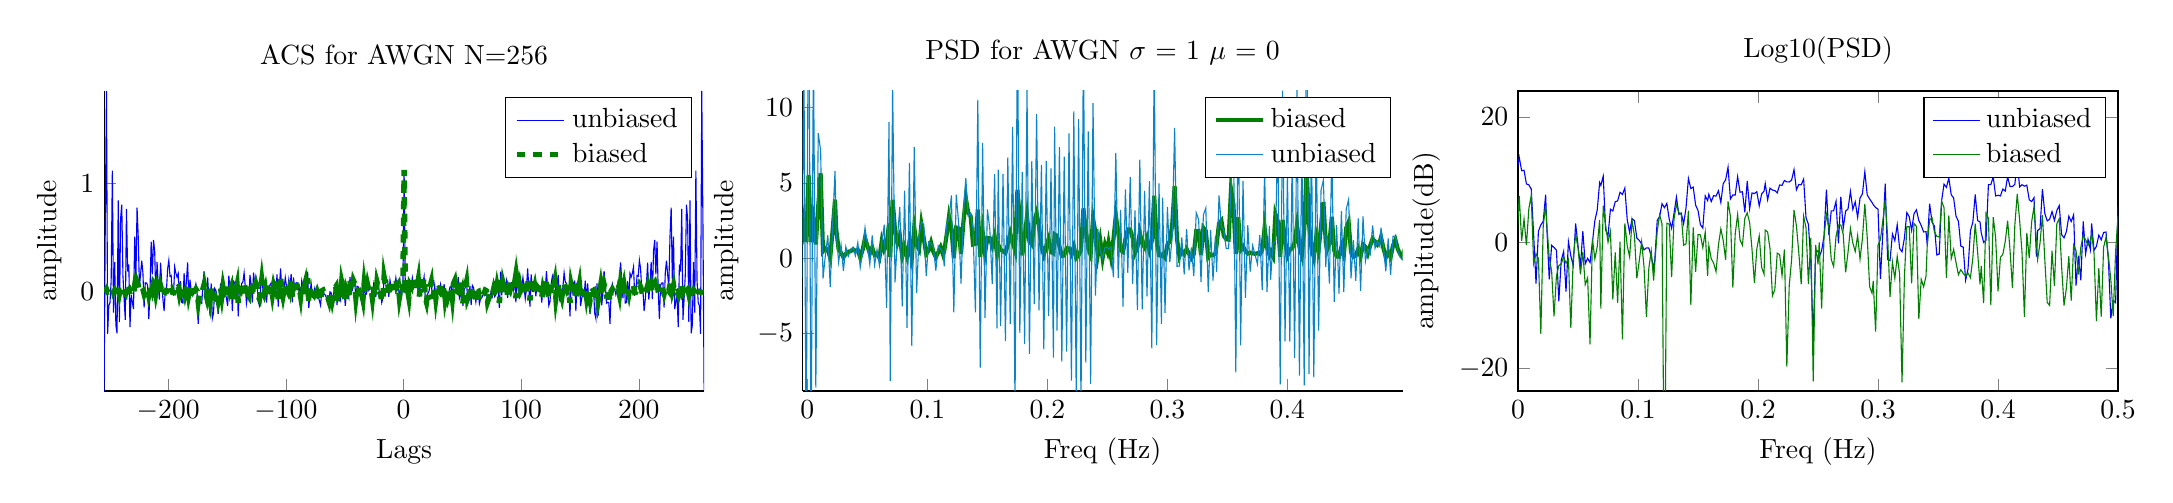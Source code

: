 % This file was created by matlab2tikz v0.4.7 running on MATLAB 8.1.
% Copyright (c) 2008--2014, Nico Schlömer <nico.schloemer@gmail.com>
% All rights reserved.
% Minimal pgfplots version: 1.3
% 
% The latest updates can be retrieved from
%   http://www.mathworks.com/matlabcentral/fileexchange/22022-matlab2tikz
% where you can also make suggestions and rate matlab2tikz.
% 
%
% defining custom colors
\definecolor{mycolor1}{rgb}{0.043,0.518,0.78}%
%
\begin{tikzpicture}

\begin{axis}[%
width=3in,
height=1.5in,
scale only axis,
xmin=-0.004,
xmax=0.496,
xlabel={Freq (Hz)},
ymin=-8.813,
ymax=11.104,
ylabel={amplitude},
name=plot2,
title={PSD for AWGN $\sigma$ = 1 $\mu$ = 0},
axis x line*=bottom,
axis y line*=left,
legend style={draw=black,fill=white,legend cell align=left}
]
\addplot [color=black!50!green,solid,line width=1.5pt]
  table[row sep=crcr]{-0.498	2.665\\
-0.496	0.73\\
-0.494	0.068\\
-0.492	0.259\\
-0.49	0.602\\
-0.488	1.217\\
-0.486	0.849\\
-0.484	0.066\\
-0.482	0.391\\
-0.48	0.057\\
-0.478	0.681\\
-0.477	1.396\\
-0.475	1.1\\
-0.473	0.902\\
-0.471	1.113\\
-0.469	1.296\\
-0.467	0.845\\
-0.465	0.31\\
-0.463	0.749\\
-0.461	0.92\\
-0.459	0.119\\
-0.457	0.608\\
-0.455	0.192\\
-0.453	0.1\\
-0.451	0.414\\
-0.449	2.4\\
-0.447	2.002\\
-0.445	0.206\\
-0.443	0.748\\
-0.441	0.1\\
-0.439	0.112\\
-0.437	0.53\\
-0.435	2.748\\
-0.433	0.989\\
-0.432	0.541\\
-0.43	1.015\\
-0.428	3.728\\
-0.426	2.136\\
-0.424	0.569\\
-0.422	1.424\\
-0.42	0.066\\
-0.418	0.695\\
-0.416	2.279\\
-0.414	5.94\\
-0.412	1.89\\
-0.41	0.19\\
-0.408	0.762\\
-0.406	2.226\\
-0.404	1.039\\
-0.402	0.651\\
-0.4	0.582\\
-0.398	0.169\\
-0.396	1.203\\
-0.394	2.542\\
-0.392	0.101\\
-0.39	2.445\\
-0.388	2.934\\
-0.386	0.11\\
-0.385	0.422\\
-0.383	0.218\\
-0.381	0.704\\
-0.379	2.006\\
-0.377	0.57\\
-0.375	0.276\\
-0.373	0.328\\
-0.371	0.293\\
-0.369	0.324\\
-0.367	0.371\\
-0.365	0.309\\
-0.363	0.481\\
-0.361	0.781\\
-0.359	0.556\\
-0.357	2.725\\
-0.355	0.275\\
-0.353	3.588\\
-0.351	4.579\\
-0.349	1.232\\
-0.347	1.26\\
-0.345	1.477\\
-0.343	2.495\\
-0.341	2.307\\
-0.34	0.891\\
-0.338	0.294\\
-0.336	0.199\\
-0.334	0.261\\
-0.332	0.061\\
-0.33	1.81\\
-0.328	2.019\\
-0.326	0.224\\
-0.324	1.792\\
-0.322	1.808\\
-0.32	0.288\\
-0.318	0.006\\
-0.316	0.315\\
-0.314	0.605\\
-0.312	0.27\\
-0.31	0.493\\
-0.308	0.136\\
-0.306	1.257\\
-0.304	4.794\\
-0.302	2.222\\
-0.3	1.116\\
-0.298	0.91\\
-0.296	0.038\\
-0.295	0.245\\
-0.293	0.157\\
-0.291	0.2\\
-0.289	1.214\\
-0.287	4.14\\
-0.285	1.159\\
-0.283	0.547\\
-0.281	1.303\\
-0.279	0.723\\
-0.277	0.988\\
-0.275	1.681\\
-0.273	0.706\\
-0.271	0.336\\
-0.269	1.351\\
-0.267	1.909\\
-0.265	1.911\\
-0.263	1.264\\
-0.261	0.417\\
-0.259	0.546\\
-0.257	1.718\\
-0.255	2.824\\
-0.253	1.233\\
-0.251	0.089\\
-0.25	1.01\\
-0.248	0.451\\
-0.246	0.918\\
-0.244	0.006\\
-0.242	1.185\\
-0.24	0.219\\
-0.238	1.722\\
-0.236	2.632\\
-0.234	0.218\\
-0.232	0.684\\
-0.23	1.843\\
-0.228	3.305\\
-0.226	0.542\\
-0.224	0.206\\
-0.222	0.011\\
-0.22	0.779\\
-0.218	0.3\\
-0.216	0.647\\
-0.214	0.68\\
-0.212	0.179\\
-0.21	0.142\\
-0.208	0.795\\
-0.206	1.479\\
-0.205	1.585\\
-0.203	0.317\\
-0.201	0.405\\
-0.199	1.28\\
-0.197	0.796\\
-0.195	0.228\\
-0.193	0.778\\
-0.191	2.105\\
-0.189	2.992\\
-0.187	2.435\\
-0.185	0.908\\
-0.183	1.105\\
-0.181	2.795\\
-0.179	1.384\\
-0.177	0.193\\
-0.175	2.606\\
-0.173	4.537\\
-0.171	0.534\\
-0.169	1.08\\
-0.167	1.653\\
-0.165	0.914\\
-0.163	0.345\\
-0.161	0.473\\
-0.159	0.554\\
-0.158	0.896\\
-0.156	0.295\\
-0.154	1.469\\
-0.152	0.833\\
-0.15	1.329\\
-0.148	1.348\\
-0.146	0.344\\
-0.144	1.749\\
-0.142	0.102\\
-0.14	3.233\\
-0.138	0.959\\
-0.136	0.91\\
-0.134	2.8\\
-0.132	3.027\\
-0.13	3.991\\
-0.128	2.407\\
-0.126	0.282\\
-0.124	1.975\\
-0.122	2.037\\
-0.12	4.497e-05\\
-0.118	1.981\\
-0.116	2.771\\
-0.114	1.527\\
-0.113	0.477\\
-0.111	0.249\\
-0.109	0.738\\
-0.107	0.391\\
-0.105	0.066\\
-0.103	0.409\\
-0.101	1.036\\
-0.099	0.509\\
-0.097	0.27\\
-0.095	1.298\\
-0.093	2.253\\
-0.091	0.588\\
-0.089	0.894\\
-0.087	2.031\\
-0.085	0.029\\
-0.083	1.039\\
-0.081	0.111\\
-0.079	0.698\\
-0.077	0.124\\
-0.075	1.515\\
-0.073	1.02\\
-0.071	1.868\\
-0.069	3.883\\
-0.068	0.089\\
-0.066	2.31\\
-0.064	0.863\\
-0.062	0.552\\
-0.06	1.153\\
-0.058	0.024\\
-0.056	0.275\\
-0.054	0.214\\
-0.052	0.714\\
-0.05	0.313\\
-0.048	0.821\\
-0.046	1.349\\
-0.044	0.557\\
-0.042	0.044\\
-0.04	0.552\\
-0.038	0.47\\
-0.036	0.594\\
-0.034	0.463\\
-0.032	0.43\\
-0.03	0.294\\
-0.028	0.067\\
-0.026	0.353\\
-0.024	0.58\\
-0.023	1.917\\
-0.021	3.889\\
-0.019	1.853\\
-0.017	0.035\\
-0.015	0.558\\
-0.013	0.669\\
-0.011	0.466\\
-0.009	5.647\\
-0.007	3.456\\
-0.005	0.911\\
-0.003	2.373\\
-0.001	1.068\\
0.001	5.531\\
0.003	1.068\\
0.005	2.373\\
0.007	0.911\\
0.009	3.456\\
0.011	5.647\\
0.013	0.466\\
0.015	0.669\\
0.017	0.558\\
0.019	0.035\\
0.021	1.853\\
0.023	3.889\\
0.024	1.917\\
0.026	0.58\\
0.028	0.353\\
0.03	0.067\\
0.032	0.294\\
0.034	0.43\\
0.036	0.463\\
0.038	0.594\\
0.04	0.47\\
0.042	0.552\\
0.044	0.044\\
0.046	0.557\\
0.048	1.349\\
0.05	0.821\\
0.052	0.313\\
0.054	0.714\\
0.056	0.214\\
0.058	0.275\\
0.06	0.024\\
0.062	1.153\\
0.064	0.552\\
0.066	0.863\\
0.068	2.31\\
0.069	0.089\\
0.071	3.883\\
0.073	1.868\\
0.075	1.02\\
0.077	1.515\\
0.079	0.124\\
0.081	0.698\\
0.083	0.111\\
0.085	1.039\\
0.087	0.029\\
0.089	2.031\\
0.091	0.894\\
0.093	0.588\\
0.095	2.253\\
0.097	1.298\\
0.099	0.27\\
0.101	0.509\\
0.103	1.036\\
0.105	0.409\\
0.107	0.066\\
0.109	0.391\\
0.111	0.738\\
0.113	0.249\\
0.114	0.477\\
0.116	1.527\\
0.118	2.771\\
0.12	1.981\\
0.122	4.497e-05\\
0.124	2.037\\
0.126	1.975\\
0.128	0.282\\
0.13	2.407\\
0.132	3.991\\
0.134	3.027\\
0.136	2.8\\
0.138	0.91\\
0.14	0.959\\
0.142	3.233\\
0.144	0.102\\
0.146	1.749\\
0.148	0.344\\
0.15	1.348\\
0.152	1.329\\
0.154	0.833\\
0.156	1.469\\
0.158	0.295\\
0.159	0.896\\
0.161	0.554\\
0.163	0.473\\
0.165	0.345\\
0.167	0.914\\
0.169	1.653\\
0.171	1.08\\
0.173	0.534\\
0.175	4.537\\
0.177	2.606\\
0.179	0.193\\
0.181	1.384\\
0.183	2.795\\
0.185	1.105\\
0.187	0.908\\
0.189	2.435\\
0.191	2.992\\
0.193	2.105\\
0.195	0.778\\
0.197	0.228\\
0.199	0.796\\
0.201	1.28\\
0.203	0.405\\
0.205	0.317\\
0.206	1.585\\
0.208	1.479\\
0.21	0.795\\
0.212	0.142\\
0.214	0.179\\
0.216	0.68\\
0.218	0.647\\
0.22	0.3\\
0.222	0.779\\
0.224	0.011\\
0.226	0.206\\
0.228	0.542\\
0.23	3.305\\
0.232	1.843\\
0.234	0.684\\
0.236	0.218\\
0.238	2.632\\
0.24	1.722\\
0.242	0.219\\
0.244	1.185\\
0.246	0.006\\
0.248	0.918\\
0.25	0.451\\
0.251	1.01\\
0.253	0.089\\
0.255	1.233\\
0.257	2.824\\
0.259	1.718\\
0.261	0.546\\
0.263	0.417\\
0.265	1.264\\
0.267	1.911\\
0.269	1.909\\
0.271	1.351\\
0.273	0.336\\
0.275	0.706\\
0.277	1.681\\
0.279	0.988\\
0.281	0.723\\
0.283	1.303\\
0.285	0.547\\
0.287	1.159\\
0.289	4.14\\
0.291	1.214\\
0.293	0.2\\
0.295	0.157\\
0.296	0.245\\
0.298	0.038\\
0.3	0.91\\
0.302	1.116\\
0.304	2.222\\
0.306	4.794\\
0.308	1.257\\
0.31	0.136\\
0.312	0.493\\
0.314	0.27\\
0.316	0.605\\
0.318	0.315\\
0.32	0.006\\
0.322	0.288\\
0.324	1.808\\
0.326	1.792\\
0.328	0.224\\
0.33	2.019\\
0.332	1.81\\
0.334	0.061\\
0.336	0.261\\
0.338	0.199\\
0.34	0.294\\
0.341	0.891\\
0.343	2.307\\
0.345	2.495\\
0.347	1.477\\
0.349	1.26\\
0.351	1.232\\
0.353	4.579\\
0.355	3.588\\
0.357	0.275\\
0.359	2.725\\
0.361	0.556\\
0.363	0.781\\
0.365	0.481\\
0.367	0.309\\
0.369	0.371\\
0.371	0.324\\
0.373	0.293\\
0.375	0.328\\
0.377	0.276\\
0.379	0.57\\
0.381	2.006\\
0.383	0.704\\
0.385	0.218\\
0.386	0.422\\
0.388	0.11\\
0.39	2.934\\
0.392	2.445\\
0.394	0.101\\
0.396	2.542\\
0.398	1.203\\
0.4	0.169\\
0.402	0.582\\
0.404	0.651\\
0.406	1.039\\
0.408	2.226\\
0.41	0.762\\
0.412	0.19\\
0.414	1.89\\
0.416	5.94\\
0.418	2.279\\
0.42	0.695\\
0.422	0.066\\
0.424	1.424\\
0.426	0.569\\
0.428	2.136\\
0.43	3.728\\
0.432	1.015\\
0.433	0.541\\
0.435	0.989\\
0.437	2.748\\
0.439	0.53\\
0.441	0.112\\
0.443	0.1\\
0.445	0.748\\
0.447	0.206\\
0.449	2.002\\
0.451	2.4\\
0.453	0.414\\
0.455	0.1\\
0.457	0.192\\
0.459	0.608\\
0.461	0.119\\
0.463	0.92\\
0.465	0.749\\
0.467	0.31\\
0.469	0.845\\
0.471	1.296\\
0.473	1.113\\
0.475	0.902\\
0.477	1.1\\
0.478	1.396\\
0.48	0.681\\
0.482	0.057\\
0.484	0.391\\
0.486	0.066\\
0.488	0.849\\
0.49	1.217\\
0.492	0.602\\
0.494	0.259\\
0.496	0.068\\
0.498	0.73\\
0.5	2.665\\
};
\addlegendentry{biased};

\addplot [color=mycolor1,solid]
  table[row sep=crcr]{-0.498	3.767\\
-0.496	-0.111\\
-0.494	-0.121\\
-0.492	0.062\\
-0.49	0.515\\
-0.488	1.476\\
-0.486	1.453\\
-0.484	-1.108\\
-0.482	1.316\\
-0.48	-0.875\\
-0.478	0.754\\
-0.477	2.032\\
-0.475	0.769\\
-0.473	1.135\\
-0.471	0.663\\
-0.469	2.173\\
-0.467	0.252\\
-0.465	0.623\\
-0.463	-0.207\\
-0.461	2.777\\
-0.459	-2.167\\
-0.457	2.636\\
-0.455	-1.504\\
-0.453	1.194\\
-0.451	-1.338\\
-0.449	3.895\\
-0.447	3.25\\
-0.445	-2.258\\
-0.443	3.122\\
-0.441	-2.358\\
-0.439	2.216\\
-0.437	-2.898\\
-0.435	7.126\\
-0.433	-1.692\\
-0.432	1.554\\
-0.43	-0.597\\
-0.428	5.195\\
-0.426	4.501\\
-0.424	-4.81\\
-0.422	8.236\\
-0.42	-7.916\\
-0.418	8.352\\
-0.416	-7.699\\
-0.414	19.247\\
-0.412	-8.447\\
-0.41	7.831\\
-0.408	-7.795\\
-0.406	11.185\\
-0.404	-6.622\\
-0.402	7.125\\
-0.4	-5.531\\
-0.398	5.676\\
-0.396	-5.519\\
-0.394	11.121\\
-0.392	-8.378\\
-0.39	8.349\\
-0.388	1.094\\
-0.386	1.01\\
-0.385	-1.431\\
-0.383	2.135\\
-0.381	-2.248\\
-0.379	5.841\\
-0.377	-2.115\\
-0.375	1.543\\
-0.373	-0.381\\
-0.371	0.253\\
-0.369	0.848\\
-0.367	-0.881\\
-0.365	2.189\\
-0.363	-2.636\\
-0.361	5.131\\
-0.359	-5.792\\
-0.357	10.65\\
-0.355	-7.574\\
-0.353	8.531\\
-0.351	4.659\\
-0.349	0.659\\
-0.347	0.636\\
-0.345	1.838\\
-0.343	2.115\\
-0.341	4.163\\
-0.34	-0.923\\
-0.338	1.495\\
-0.336	-1.48\\
-0.334	1.875\\
-0.332	-2.245\\
-0.33	3.332\\
-0.328	2.886\\
-0.326	-1.565\\
-0.324	2.586\\
-0.322	3.013\\
-0.32	-1.186\\
-0.318	0.714\\
-0.316	-0.808\\
-0.314	1.926\\
-0.312	-1.074\\
-0.31	1.377\\
-0.308	-0.519\\
-0.306	-0.537\\
-0.304	8.648\\
-0.302	1.44\\
-0.3	-0.264\\
-0.298	3.404\\
-0.296	-3.624\\
-0.295	4.023\\
-0.293	-4.365\\
-0.291	4.968\\
-0.289	-5.75\\
-0.287	13.454\\
-0.285	-5.978\\
-0.283	5.123\\
-0.281	-2.527\\
-0.279	4.468\\
-0.277	-3.39\\
-0.275	6.549\\
-0.273	-3.433\\
-0.271	3.179\\
-0.269	-1.698\\
-0.267	5.401\\
-0.265	-0.974\\
-0.263	4.564\\
-0.261	-3.214\\
-0.259	3.202\\
-0.257	-1.323\\
-0.255	6.991\\
-0.253	-1.272\\
-0.251	0.743\\
-0.25	0.597\\
-0.248	0.741\\
-0.246	0.718\\
-0.244	0.03\\
-0.242	0.473\\
-0.24	1.959\\
-0.238	-2.49\\
-0.236	10.287\\
-0.234	-8.335\\
-0.232	8.419\\
-0.23	-6.938\\
-0.228	14.522\\
-0.226	-9.91\\
-0.224	9.241\\
-0.222	-9.267\\
-0.22	9.743\\
-0.218	-8.132\\
-0.216	8.284\\
-0.214	-6.197\\
-0.212	6.736\\
-0.21	-6.865\\
-0.208	7.366\\
-0.206	-4.808\\
-0.205	8.734\\
-0.203	-6.595\\
-0.201	5.961\\
-0.199	-3.841\\
-0.197	6.466\\
-0.195	-6.049\\
-0.193	6.188\\
-0.191	-3.457\\
-0.189	9.589\\
-0.187	-3.045\\
-0.185	6.46\\
-0.183	-6.345\\
-0.181	11.241\\
-0.179	-5.712\\
-0.177	5.734\\
-0.175	-4.956\\
-0.173	15.878\\
-0.171	-9.987\\
-0.169	8.716\\
-0.167	-4.368\\
-0.165	6.696\\
-0.163	-5.498\\
-0.161	5.604\\
-0.159	-4.503\\
-0.158	5.88\\
-0.156	-4.663\\
-0.154	5.575\\
-0.152	-1.707\\
-0.15	1.923\\
-0.148	3.237\\
-0.146	-3.953\\
-0.144	7.657\\
-0.142	-7.265\\
-0.14	10.509\\
-0.138	-3.592\\
-0.136	1.992\\
-0.134	2.964\\
-0.132	2.816\\
-0.13	5.308\\
-0.128	2.935\\
-0.126	-1.691\\
-0.124	2.361\\
-0.122	4.223\\
-0.12	-3.602\\
-0.118	4.17\\
-0.116	2.599\\
-0.114	2.267\\
-0.113	-0.539\\
-0.111	0.387\\
-0.109	0.609\\
-0.107	0.821\\
-0.105	-0.826\\
-0.103	0.767\\
-0.101	0.956\\
-0.099	1.087\\
-0.097	-1.181\\
-0.095	2.241\\
-0.093	2.414\\
-0.091	1.451\\
-0.089	-2.312\\
-0.087	7.389\\
-0.085	-5.841\\
-0.083	6.326\\
-0.081	-4.621\\
-0.079	4.484\\
-0.077	-3.19\\
-0.075	3.407\\
-0.073	1.288\\
-0.071	-1.6\\
-0.069	11.438\\
-0.068	-8.142\\
-0.066	9.036\\
-0.064	-3.293\\
-0.062	2.224\\
-0.06	1.021\\
-0.058	-0.481\\
-0.056	0.563\\
-0.054	-0.458\\
-0.052	1.519\\
-0.05	-0.417\\
-0.048	0.897\\
-0.046	2.017\\
-0.044	0.429\\
-0.042	-0.617\\
-0.04	1.043\\
-0.038	0.166\\
-0.036	0.724\\
-0.034	0.525\\
-0.032	0.117\\
-0.03	0.762\\
-0.028	-0.838\\
-0.026	0.908\\
-0.024	-0.262\\
-0.023	1.731\\
-0.021	5.799\\
-0.019	2.181\\
-0.017	-1.911\\
-0.015	1.52\\
-0.013	0.223\\
-0.011	-1.345\\
-0.009	7.157\\
-0.007	8.305\\
-0.005	-8.594\\
-0.003	14.181\\
-0.001	-13.976\\
0.001	22.814\\
0.003	-13.976\\
0.005	14.181\\
0.007	-8.594\\
0.009	8.305\\
0.011	7.157\\
0.013	-1.345\\
0.015	0.223\\
0.017	1.52\\
0.019	-1.911\\
0.021	2.181\\
0.023	5.799\\
0.024	1.731\\
0.026	-0.262\\
0.028	0.908\\
0.03	-0.838\\
0.032	0.762\\
0.034	0.117\\
0.036	0.525\\
0.038	0.724\\
0.04	0.166\\
0.042	1.043\\
0.044	-0.617\\
0.046	0.429\\
0.048	2.017\\
0.05	0.897\\
0.052	-0.417\\
0.054	1.519\\
0.056	-0.458\\
0.058	0.563\\
0.06	-0.481\\
0.062	1.021\\
0.064	2.224\\
0.066	-3.293\\
0.068	9.036\\
0.069	-8.142\\
0.071	11.438\\
0.073	-1.6\\
0.075	1.288\\
0.077	3.407\\
0.079	-3.19\\
0.081	4.484\\
0.083	-4.621\\
0.085	6.326\\
0.087	-5.841\\
0.089	7.389\\
0.091	-2.312\\
0.093	1.451\\
0.095	2.414\\
0.097	2.241\\
0.099	-1.181\\
0.101	1.087\\
0.103	0.956\\
0.105	0.767\\
0.107	-0.826\\
0.109	0.821\\
0.111	0.609\\
0.113	0.387\\
0.114	-0.539\\
0.116	2.267\\
0.118	2.599\\
0.12	4.17\\
0.122	-3.602\\
0.124	4.223\\
0.126	2.361\\
0.128	-1.691\\
0.13	2.935\\
0.132	5.308\\
0.134	2.816\\
0.136	2.964\\
0.138	1.992\\
0.14	-3.592\\
0.142	10.509\\
0.144	-7.265\\
0.146	7.657\\
0.148	-3.953\\
0.15	3.237\\
0.152	1.923\\
0.154	-1.707\\
0.156	5.575\\
0.158	-4.663\\
0.159	5.88\\
0.161	-4.503\\
0.163	5.604\\
0.165	-5.498\\
0.167	6.696\\
0.169	-4.368\\
0.171	8.716\\
0.173	-9.987\\
0.175	15.878\\
0.177	-4.956\\
0.179	5.734\\
0.181	-5.712\\
0.183	11.241\\
0.185	-6.345\\
0.187	6.46\\
0.189	-3.045\\
0.191	9.589\\
0.193	-3.457\\
0.195	6.188\\
0.197	-6.049\\
0.199	6.466\\
0.201	-3.841\\
0.203	5.961\\
0.205	-6.595\\
0.206	8.734\\
0.208	-4.808\\
0.21	7.366\\
0.212	-6.865\\
0.214	6.736\\
0.216	-6.197\\
0.218	8.284\\
0.22	-8.132\\
0.222	9.743\\
0.224	-9.267\\
0.226	9.241\\
0.228	-9.91\\
0.23	14.522\\
0.232	-6.938\\
0.234	8.419\\
0.236	-8.335\\
0.238	10.287\\
0.24	-2.49\\
0.242	1.959\\
0.244	0.473\\
0.246	0.03\\
0.248	0.718\\
0.25	0.741\\
0.251	0.597\\
0.253	0.743\\
0.255	-1.272\\
0.257	6.991\\
0.259	-1.323\\
0.261	3.202\\
0.263	-3.214\\
0.265	4.564\\
0.267	-0.974\\
0.269	5.401\\
0.271	-1.698\\
0.273	3.179\\
0.275	-3.433\\
0.277	6.549\\
0.279	-3.39\\
0.281	4.468\\
0.283	-2.527\\
0.285	5.123\\
0.287	-5.978\\
0.289	13.454\\
0.291	-5.75\\
0.293	4.968\\
0.295	-4.365\\
0.296	4.023\\
0.298	-3.624\\
0.3	3.404\\
0.302	-0.264\\
0.304	1.44\\
0.306	8.648\\
0.308	-0.537\\
0.31	-0.519\\
0.312	1.377\\
0.314	-1.074\\
0.316	1.926\\
0.318	-0.808\\
0.32	0.714\\
0.322	-1.186\\
0.324	3.013\\
0.326	2.586\\
0.328	-1.565\\
0.33	2.886\\
0.332	3.332\\
0.334	-2.245\\
0.336	1.875\\
0.338	-1.48\\
0.34	1.495\\
0.341	-0.923\\
0.343	4.163\\
0.345	2.115\\
0.347	1.838\\
0.349	0.636\\
0.351	0.659\\
0.353	4.659\\
0.355	8.531\\
0.357	-7.574\\
0.359	10.65\\
0.361	-5.792\\
0.363	5.131\\
0.365	-2.636\\
0.367	2.189\\
0.369	-0.881\\
0.371	0.848\\
0.373	0.253\\
0.375	-0.381\\
0.377	1.543\\
0.379	-2.115\\
0.381	5.841\\
0.383	-2.248\\
0.385	2.135\\
0.386	-1.431\\
0.388	1.01\\
0.39	1.094\\
0.392	8.349\\
0.394	-8.378\\
0.396	11.121\\
0.398	-5.519\\
0.4	5.676\\
0.402	-5.531\\
0.404	7.125\\
0.406	-6.622\\
0.408	11.185\\
0.41	-7.795\\
0.412	7.831\\
0.414	-8.447\\
0.416	19.247\\
0.418	-7.699\\
0.42	8.352\\
0.422	-7.916\\
0.424	8.236\\
0.426	-4.81\\
0.428	4.501\\
0.43	5.195\\
0.432	-0.597\\
0.433	1.554\\
0.435	-1.692\\
0.437	7.126\\
0.439	-2.898\\
0.441	2.216\\
0.443	-2.358\\
0.445	3.122\\
0.447	-2.258\\
0.449	3.25\\
0.451	3.895\\
0.453	-1.338\\
0.455	1.194\\
0.457	-1.504\\
0.459	2.636\\
0.461	-2.167\\
0.463	2.777\\
0.465	-0.207\\
0.467	0.623\\
0.469	0.252\\
0.471	2.173\\
0.473	0.663\\
0.475	1.135\\
0.477	0.769\\
0.478	2.032\\
0.48	0.754\\
0.482	-0.875\\
0.484	1.316\\
0.486	-1.108\\
0.488	1.453\\
0.49	1.476\\
0.492	0.515\\
0.494	0.062\\
0.496	-0.121\\
0.498	-0.111\\
0.5	3.767\\
};
\addlegendentry{unbiased};

\end{axis}

\begin{axis}[%
width=3in,
height=1.5in,
scale only axis,
xmin=-254.5,
xmax=255.5,
xlabel={Lags},
ymin=-0.921,
ymax=1.856,
ylabel={amplitude},
at=(plot2.left of south west),
anchor=right of south east,
title={ACS for AWGN N=256},
axis x line*=bottom,
axis y line*=left,
legend style={draw=black,fill=white,legend cell align=left}
]
\addplot [color=blue,solid]
  table[row sep=crcr]{-254.5	-0.921\\
-253.5	0.643\\
-252.5	1.856\\
-251.5	-0.392\\
-250.5	-0.132\\
-249.5	-0.104\\
-248.5	0.099\\
-247.5	1.118\\
-246.5	-0.196\\
-245.5	0.272\\
-244.5	-0.311\\
-243.5	-0.388\\
-242.5	0.843\\
-241.5	-0.283\\
-240.5	0.671\\
-239.5	0.803\\
-238.5	0.149\\
-237.5	-0.069\\
-236.5	-0.263\\
-235.5	0.765\\
-234.5	0.185\\
-233.5	0.249\\
-232.5	-0.33\\
-231.5	-0.03\\
-230.5	-0.099\\
-229.5	-0.164\\
-228.5	0.507\\
-227.5	0.099\\
-226.5	0.776\\
-225.5	0.507\\
-224.5	0.043\\
-223.5	0.162\\
-222.5	0.286\\
-221.5	0.17\\
-220.5	-0.149\\
-219.5	0.08\\
-218.5	0.078\\
-217.5	0.059\\
-216.5	-0.257\\
-215.5	0.002\\
-214.5	0.461\\
-213.5	0.158\\
-212.5	0.476\\
-211.5	0.371\\
-210.5	-0.07\\
-209.5	0.274\\
-208.5	0.063\\
-207.5	-0.075\\
-206.5	0.267\\
-205.5	0.071\\
-204.5	-0.073\\
-203.5	-0.181\\
-202.5	0.014\\
-201.5	0.014\\
-200.5	0.21\\
-199.5	0.288\\
-198.5	0.142\\
-197.5	0.149\\
-196.5	-0.027\\
-195.5	-0.033\\
-194.5	0.227\\
-193.5	0.168\\
-192.5	0.134\\
-191.5	0.167\\
-190.5	-0.084\\
-189.5	0.096\\
-188.5	-0.102\\
-187.5	-0.107\\
-186.5	0.17\\
-185.5	-0.063\\
-184.5	0.102\\
-183.5	0.269\\
-182.5	-0.081\\
-181.5	0.108\\
-180.5	0.013\\
-179.5	-0.03\\
-178.5	0.021\\
-177.5	0.014\\
-176.5	0.07\\
-175.5	0.011\\
-174.5	-0.3\\
-173.5	-0.106\\
-172.5	-0.1\\
-171.5	-0.109\\
-170.5	0.068\\
-169.5	0.187\\
-168.5	-0.004\\
-167.5	-0.129\\
-166.5	0.131\\
-165.5	-0.062\\
-164.5	-0.224\\
-163.5	0.074\\
-162.5	-0.25\\
-161.5	-0.2\\
-160.5	0.028\\
-159.5	0.011\\
-158.5	-0.045\\
-157.5	-0.208\\
-156.5	-0.081\\
-155.5	0.074\\
-154.5	-0.105\\
-153.5	0.101\\
-152.5	-0.05\\
-151.5	-0.023\\
-150.5	-0.062\\
-149.5	-0.135\\
-148.5	0.147\\
-147.5	0.006\\
-146.5	0.082\\
-145.5	-0.181\\
-144.5	0.094\\
-143.5	0.081\\
-142.5	0.002\\
-141.5	0.12\\
-140.5	-0.23\\
-139.5	0.022\\
-138.5	-0.002\\
-137.5	0.075\\
-136.5	0.088\\
-135.5	0.173\\
-134.5	0.044\\
-133.5	-0.109\\
-132.5	-0.03\\
-131.5	-0.072\\
-130.5	0.154\\
-129.5	0.059\\
-128.5	-0.102\\
-127.5	0.175\\
-126.5	0.071\\
-125.5	0.139\\
-124.5	0.072\\
-123.5	-0.095\\
-122.5	-0.13\\
-121.5	0.019\\
-120.5	0.188\\
-119.5	0.014\\
-118.5	-0.04\\
-117.5	0.036\\
-116.5	-0.103\\
-115.5	0.024\\
-114.5	0.033\\
-113.5	0.06\\
-112.5	0.078\\
-111.5	-0.046\\
-110.5	0.077\\
-109.5	0.0\\
-108.5	0.001\\
-107.5	0.158\\
-106.5	-0.141\\
-105.5	0.039\\
-104.5	0.214\\
-103.5	0.027\\
-102.5	-0.067\\
-101.5	0.033\\
-100.5	0.128\\
-99.5	0.049\\
-98.5	0.011\\
-97.5	0.11\\
-96.5	0.038\\
-95.5	0.162\\
-94.5	-0.101\\
-93.5	0.129\\
-92.5	0.019\\
-91.5	0.078\\
-90.5	0.082\\
-89.5	0.017\\
-88.5	0.047\\
-87.5	-0.059\\
-86.5	0.1\\
-85.5	0.049\\
-84.5	0.054\\
-83.5	0.117\\
-82.5	-0.036\\
-81.5	0.183\\
-80.5	-0.155\\
-79.5	-0.008\\
-78.5	0.072\\
-77.5	-0.031\\
-76.5	-0.048\\
-75.5	0.023\\
-74.5	-0.044\\
-73.5	-0.003\\
-72.5	-0.049\\
-71.5	-0.087\\
-70.5	-0.129\\
-69.5	0.006\\
-68.5	0.016\\
-67.5	-0.026\\
-66.5	-0.032\\
-65.5	-0.06\\
-64.5	-0.068\\
-63.5	-0.113\\
-62.5	-0.004\\
-61.5	-0.012\\
-60.5	-0.097\\
-59.5	-0.025\\
-58.5	0.035\\
-57.5	0.056\\
-56.5	-0.126\\
-55.5	0.052\\
-54.5	-0.043\\
-53.5	-0.08\\
-52.5	0.101\\
-51.5	0.038\\
-50.5	0.013\\
-49.5	-0.133\\
-48.5	0.007\\
-47.5	-0.036\\
-46.5	-0.064\\
-45.5	0.135\\
-44.5	0.0\\
-43.5	0.008\\
-42.5	0.116\\
-41.5	0.086\\
-40.5	-0.061\\
-39.5	0.048\\
-38.5	0.042\\
-37.5	-0.016\\
-36.5	-0.064\\
-35.5	-0.014\\
-34.5	-0.079\\
-33.5	0.067\\
-32.5	-0.032\\
-31.5	-0.023\\
-30.5	0.065\\
-29.5	0.01\\
-28.5	0.029\\
-27.5	0.025\\
-26.5	-0.064\\
-25.5	0.056\\
-24.5	-0.042\\
-23.5	-0.046\\
-22.5	0.092\\
-21.5	0.048\\
-20.5	-0.003\\
-19.5	-0.022\\
-18.5	-0.103\\
-17.5	-0.059\\
-16.5	0.138\\
-15.5	0.074\\
-14.5	0.095\\
-13.5	0.104\\
-12.5	-0.049\\
-11.5	0.105\\
-10.5	0.039\\
-9.5	0.035\\
-8.5	0.038\\
-7.5	0.044\\
-6.5	0.126\\
-5.5	0.048\\
-4.5	0.065\\
-3.5	-0.052\\
-2.5	0.015\\
-1.5	-0.021\\
-0.5	0.039\\
0.5	1.124\\
1.5	0.039\\
2.5	-0.021\\
3.5	0.015\\
4.5	-0.052\\
5.5	0.065\\
6.5	0.048\\
7.5	0.126\\
8.5	0.044\\
9.5	0.038\\
10.5	0.035\\
11.5	0.039\\
12.5	0.105\\
13.5	-0.049\\
14.5	0.104\\
15.5	0.095\\
16.5	0.074\\
17.5	0.138\\
18.5	-0.059\\
19.5	-0.103\\
20.5	-0.022\\
21.5	-0.003\\
22.5	0.048\\
23.5	0.092\\
24.5	-0.046\\
25.5	-0.042\\
26.5	0.056\\
27.5	-0.064\\
28.5	0.025\\
29.5	0.029\\
30.5	0.01\\
31.5	0.065\\
32.5	-0.023\\
33.5	-0.032\\
34.5	0.067\\
35.5	-0.079\\
36.5	-0.014\\
37.5	-0.064\\
38.5	-0.016\\
39.5	0.042\\
40.5	0.048\\
41.5	-0.061\\
42.5	0.086\\
43.5	0.116\\
44.5	0.008\\
45.5	0.0\\
46.5	0.135\\
47.5	-0.064\\
48.5	-0.036\\
49.5	0.007\\
50.5	-0.133\\
51.5	0.013\\
52.5	0.038\\
53.5	0.101\\
54.5	-0.08\\
55.5	-0.043\\
56.5	0.052\\
57.5	-0.126\\
58.5	0.056\\
59.5	0.035\\
60.5	-0.025\\
61.5	-0.097\\
62.5	-0.012\\
63.5	-0.004\\
64.5	-0.113\\
65.5	-0.068\\
66.5	-0.06\\
67.5	-0.032\\
68.5	-0.026\\
69.5	0.016\\
70.5	0.006\\
71.5	-0.129\\
72.5	-0.087\\
73.5	-0.049\\
74.5	-0.003\\
75.5	-0.044\\
76.5	0.023\\
77.5	-0.048\\
78.5	-0.031\\
79.5	0.072\\
80.5	-0.008\\
81.5	-0.155\\
82.5	0.183\\
83.5	-0.036\\
84.5	0.117\\
85.5	0.054\\
86.5	0.049\\
87.5	0.1\\
88.5	-0.059\\
89.5	0.047\\
90.5	0.017\\
91.5	0.082\\
92.5	0.078\\
93.5	0.019\\
94.5	0.129\\
95.5	-0.101\\
96.5	0.162\\
97.5	0.038\\
98.5	0.11\\
99.5	0.011\\
100.5	0.049\\
101.5	0.128\\
102.5	0.033\\
103.5	-0.067\\
104.5	0.027\\
105.5	0.214\\
106.5	0.039\\
107.5	-0.141\\
108.5	0.158\\
109.5	0.001\\
110.5	0.0\\
111.5	0.077\\
112.5	-0.046\\
113.5	0.078\\
114.5	0.06\\
115.5	0.033\\
116.5	0.024\\
117.5	-0.103\\
118.5	0.036\\
119.5	-0.04\\
120.5	0.014\\
121.5	0.188\\
122.5	0.019\\
123.5	-0.13\\
124.5	-0.095\\
125.5	0.072\\
126.5	0.139\\
127.5	0.071\\
128.5	0.175\\
129.5	-0.102\\
130.5	0.059\\
131.5	0.154\\
132.5	-0.072\\
133.5	-0.03\\
134.5	-0.109\\
135.5	0.044\\
136.5	0.173\\
137.5	0.088\\
138.5	0.075\\
139.5	-0.002\\
140.5	0.022\\
141.5	-0.23\\
142.5	0.12\\
143.5	0.002\\
144.5	0.081\\
145.5	0.094\\
146.5	-0.181\\
147.5	0.082\\
148.5	0.006\\
149.5	0.147\\
150.5	-0.135\\
151.5	-0.062\\
152.5	-0.023\\
153.5	-0.05\\
154.5	0.101\\
155.5	-0.105\\
156.5	0.074\\
157.5	-0.081\\
158.5	-0.208\\
159.5	-0.045\\
160.5	0.011\\
161.5	0.028\\
162.5	-0.2\\
163.5	-0.25\\
164.5	0.074\\
165.5	-0.224\\
166.5	-0.062\\
167.5	0.131\\
168.5	-0.129\\
169.5	-0.004\\
170.5	0.187\\
171.5	0.068\\
172.5	-0.109\\
173.5	-0.1\\
174.5	-0.106\\
175.5	-0.3\\
176.5	0.011\\
177.5	0.07\\
178.5	0.014\\
179.5	0.021\\
180.5	-0.03\\
181.5	0.013\\
182.5	0.108\\
183.5	-0.081\\
184.5	0.269\\
185.5	0.102\\
186.5	-0.063\\
187.5	0.17\\
188.5	-0.107\\
189.5	-0.102\\
190.5	0.096\\
191.5	-0.084\\
192.5	0.167\\
193.5	0.134\\
194.5	0.168\\
195.5	0.227\\
196.5	-0.033\\
197.5	-0.027\\
198.5	0.149\\
199.5	0.142\\
200.5	0.288\\
201.5	0.21\\
202.5	0.014\\
203.5	0.014\\
204.5	-0.181\\
205.5	-0.073\\
206.5	0.071\\
207.5	0.267\\
208.5	-0.075\\
209.5	0.063\\
210.5	0.274\\
211.5	-0.07\\
212.5	0.371\\
213.5	0.476\\
214.5	0.158\\
215.5	0.461\\
216.5	0.002\\
217.5	-0.257\\
218.5	0.059\\
219.5	0.078\\
220.5	0.08\\
221.5	-0.149\\
222.5	0.17\\
223.5	0.286\\
224.5	0.162\\
225.5	0.043\\
226.5	0.507\\
227.5	0.776\\
228.5	0.099\\
229.5	0.507\\
230.5	-0.164\\
231.5	-0.099\\
232.5	-0.03\\
233.5	-0.33\\
234.5	0.249\\
235.5	0.185\\
236.5	0.765\\
237.5	-0.263\\
238.5	-0.069\\
239.5	0.149\\
240.5	0.803\\
241.5	0.671\\
242.5	-0.283\\
243.5	0.843\\
244.5	-0.388\\
245.5	-0.311\\
246.5	0.272\\
247.5	-0.196\\
248.5	1.118\\
249.5	0.099\\
250.5	-0.104\\
251.5	-0.132\\
252.5	-0.392\\
253.5	1.856\\
254.5	0.643\\
255.5	-0.921\\
};
\addlegendentry{unbiased};

\addplot [color=black!50!green,dashed,line width=2.0pt]
  table[row sep=crcr]{-254.5	-0.004\\
-253.5	0.005\\
-252.5	0.022\\
-251.5	-0.006\\
-250.5	-0.003\\
-249.5	-0.002\\
-248.5	0.003\\
-247.5	0.035\\
-246.5	-0.007\\
-245.5	0.011\\
-244.5	-0.013\\
-243.5	-0.018\\
-242.5	0.043\\
-241.5	-0.015\\
-240.5	0.039\\
-239.5	0.05\\
-238.5	0.01\\
-237.5	-0.005\\
-236.5	-0.019\\
-235.5	0.06\\
-234.5	0.015\\
-233.5	0.021\\
-232.5	-0.03\\
-231.5	-0.003\\
-230.5	-0.01\\
-229.5	-0.017\\
-228.5	0.054\\
-227.5	0.011\\
-226.5	0.088\\
-225.5	0.059\\
-224.5	0.005\\
-223.5	0.02\\
-222.5	0.037\\
-221.5	0.023\\
-220.5	-0.02\\
-219.5	0.011\\
-218.5	0.011\\
-217.5	0.009\\
-216.5	-0.039\\
-215.5	0.0\\
-214.5	0.074\\
-213.5	0.026\\
-212.5	0.08\\
-211.5	0.064\\
-210.5	-0.012\\
-209.5	0.049\\
-208.5	0.012\\
-207.5	-0.014\\
-206.5	0.051\\
-205.5	0.014\\
-204.5	-0.014\\
-203.5	-0.037\\
-202.5	0.003\\
-201.5	0.003\\
-200.5	0.045\\
-199.5	0.063\\
-198.5	0.032\\
-197.5	0.034\\
-196.5	-0.006\\
-195.5	-0.008\\
-194.5	0.054\\
-193.5	0.041\\
-192.5	0.033\\
-191.5	0.042\\
-190.5	-0.021\\
-189.5	0.025\\
-188.5	-0.027\\
-187.5	-0.028\\
-186.5	0.046\\
-185.5	-0.017\\
-184.5	0.028\\
-183.5	0.076\\
-182.5	-0.023\\
-181.5	0.031\\
-180.5	0.004\\
-179.5	-0.009\\
-178.5	0.006\\
-177.5	0.004\\
-176.5	0.021\\
-175.5	0.003\\
-174.5	-0.095\\
-173.5	-0.034\\
-172.5	-0.032\\
-171.5	-0.036\\
-170.5	0.023\\
-169.5	0.063\\
-168.5	-0.001\\
-167.5	-0.044\\
-166.5	0.046\\
-165.5	-0.022\\
-164.5	-0.08\\
-163.5	0.027\\
-162.5	-0.091\\
-161.5	-0.073\\
-160.5	0.01\\
-159.5	0.004\\
-158.5	-0.017\\
-157.5	-0.08\\
-156.5	-0.031\\
-155.5	0.029\\
-154.5	-0.042\\
-153.5	0.04\\
-152.5	-0.02\\
-151.5	-0.009\\
-150.5	-0.025\\
-149.5	-0.056\\
-148.5	0.062\\
-147.5	0.003\\
-146.5	0.035\\
-145.5	-0.078\\
-144.5	0.041\\
-143.5	0.036\\
-142.5	0.001\\
-141.5	0.053\\
-140.5	-0.103\\
-139.5	0.01\\
-138.5	-0.001\\
-137.5	0.034\\
-136.5	0.041\\
-135.5	0.081\\
-134.5	0.021\\
-133.5	-0.052\\
-132.5	-0.015\\
-131.5	-0.035\\
-130.5	0.075\\
-129.5	0.029\\
-128.5	-0.051\\
-127.5	0.088\\
-126.5	0.036\\
-125.5	0.071\\
-124.5	0.037\\
-123.5	-0.049\\
-122.5	-0.068\\
-121.5	0.01\\
-120.5	0.099\\
-119.5	0.007\\
-118.5	-0.022\\
-117.5	0.02\\
-116.5	-0.056\\
-115.5	0.013\\
-114.5	0.018\\
-113.5	0.033\\
-112.5	0.044\\
-111.5	-0.026\\
-110.5	0.044\\
-109.5	0.0\\
-108.5	0.0\\
-107.5	0.092\\
-106.5	-0.082\\
-105.5	0.023\\
-104.5	0.127\\
-103.5	0.016\\
-102.5	-0.04\\
-101.5	0.02\\
-100.5	0.078\\
-99.5	0.03\\
-98.5	0.007\\
-97.5	0.068\\
-96.5	0.023\\
-95.5	0.101\\
-94.5	-0.063\\
-93.5	0.081\\
-92.5	0.012\\
-91.5	0.05\\
-90.5	0.053\\
-89.5	0.011\\
-88.5	0.03\\
-87.5	-0.039\\
-86.5	0.066\\
-85.5	0.033\\
-84.5	0.036\\
-83.5	0.079\\
-82.5	-0.025\\
-81.5	0.125\\
-80.5	-0.106\\
-79.5	-0.006\\
-78.5	0.05\\
-77.5	-0.022\\
-76.5	-0.034\\
-75.5	0.016\\
-74.5	-0.031\\
-73.5	-0.002\\
-72.5	-0.035\\
-71.5	-0.062\\
-70.5	-0.093\\
-69.5	0.005\\
-68.5	0.011\\
-67.5	-0.019\\
-66.5	-0.024\\
-65.5	-0.044\\
-64.5	-0.051\\
-63.5	-0.085\\
-62.5	-0.003\\
-61.5	-0.009\\
-60.5	-0.074\\
-59.5	-0.019\\
-58.5	0.027\\
-57.5	0.044\\
-56.5	-0.098\\
-55.5	0.041\\
-54.5	-0.034\\
-53.5	-0.063\\
-52.5	0.08\\
-51.5	0.03\\
-50.5	0.01\\
-49.5	-0.107\\
-48.5	0.005\\
-47.5	-0.029\\
-46.5	-0.052\\
-45.5	0.111\\
-44.5	0.0\\
-43.5	0.007\\
-42.5	0.097\\
-41.5	0.072\\
-40.5	-0.051\\
-39.5	0.04\\
-38.5	0.036\\
-37.5	-0.014\\
-36.5	-0.055\\
-35.5	-0.012\\
-34.5	-0.068\\
-33.5	0.058\\
-32.5	-0.028\\
-31.5	-0.02\\
-30.5	0.057\\
-29.5	0.009\\
-28.5	0.026\\
-27.5	0.022\\
-26.5	-0.057\\
-25.5	0.05\\
-24.5	-0.038\\
-23.5	-0.042\\
-22.5	0.084\\
-21.5	0.044\\
-20.5	-0.002\\
-19.5	-0.02\\
-18.5	-0.096\\
-17.5	-0.055\\
-16.5	0.129\\
-15.5	0.069\\
-14.5	0.09\\
-13.5	0.098\\
-12.5	-0.047\\
-11.5	0.1\\
-10.5	0.038\\
-9.5	0.034\\
-8.5	0.037\\
-7.5	0.042\\
-6.5	0.123\\
-5.5	0.046\\
-4.5	0.064\\
-3.5	-0.051\\
-2.5	0.014\\
-1.5	-0.021\\
-0.5	0.038\\
0.5	1.124\\
1.5	0.038\\
2.5	-0.021\\
3.5	0.014\\
4.5	-0.051\\
5.5	0.064\\
6.5	0.046\\
7.5	0.123\\
8.5	0.042\\
9.5	0.037\\
10.5	0.034\\
11.5	0.038\\
12.5	0.1\\
13.5	-0.047\\
14.5	0.098\\
15.5	0.09\\
16.5	0.069\\
17.5	0.129\\
18.5	-0.055\\
19.5	-0.096\\
20.5	-0.02\\
21.5	-0.002\\
22.5	0.044\\
23.5	0.084\\
24.5	-0.042\\
25.5	-0.038\\
26.5	0.05\\
27.5	-0.057\\
28.5	0.022\\
29.5	0.026\\
30.5	0.009\\
31.5	0.057\\
32.5	-0.02\\
33.5	-0.028\\
34.5	0.058\\
35.5	-0.068\\
36.5	-0.012\\
37.5	-0.055\\
38.5	-0.014\\
39.5	0.036\\
40.5	0.04\\
41.5	-0.051\\
42.5	0.072\\
43.5	0.097\\
44.5	0.007\\
45.5	0.0\\
46.5	0.111\\
47.5	-0.052\\
48.5	-0.029\\
49.5	0.005\\
50.5	-0.107\\
51.5	0.01\\
52.5	0.03\\
53.5	0.08\\
54.5	-0.063\\
55.5	-0.034\\
56.5	0.041\\
57.5	-0.098\\
58.5	0.044\\
59.5	0.027\\
60.5	-0.019\\
61.5	-0.074\\
62.5	-0.009\\
63.5	-0.003\\
64.5	-0.085\\
65.5	-0.051\\
66.5	-0.044\\
67.5	-0.024\\
68.5	-0.019\\
69.5	0.011\\
70.5	0.005\\
71.5	-0.093\\
72.5	-0.062\\
73.5	-0.035\\
74.5	-0.002\\
75.5	-0.031\\
76.5	0.016\\
77.5	-0.034\\
78.5	-0.022\\
79.5	0.05\\
80.5	-0.006\\
81.5	-0.106\\
82.5	0.125\\
83.5	-0.025\\
84.5	0.079\\
85.5	0.036\\
86.5	0.033\\
87.5	0.066\\
88.5	-0.039\\
89.5	0.03\\
90.5	0.011\\
91.5	0.053\\
92.5	0.05\\
93.5	0.012\\
94.5	0.081\\
95.5	-0.063\\
96.5	0.101\\
97.5	0.023\\
98.5	0.068\\
99.5	0.007\\
100.5	0.03\\
101.5	0.078\\
102.5	0.02\\
103.5	-0.04\\
104.5	0.016\\
105.5	0.127\\
106.5	0.023\\
107.5	-0.082\\
108.5	0.092\\
109.5	0.0\\
110.5	0.0\\
111.5	0.044\\
112.5	-0.026\\
113.5	0.044\\
114.5	0.033\\
115.5	0.018\\
116.5	0.013\\
117.5	-0.056\\
118.5	0.02\\
119.5	-0.022\\
120.5	0.007\\
121.5	0.099\\
122.5	0.01\\
123.5	-0.068\\
124.5	-0.049\\
125.5	0.037\\
126.5	0.071\\
127.5	0.036\\
128.5	0.088\\
129.5	-0.051\\
130.5	0.029\\
131.5	0.075\\
132.5	-0.035\\
133.5	-0.015\\
134.5	-0.052\\
135.5	0.021\\
136.5	0.081\\
137.5	0.041\\
138.5	0.034\\
139.5	-0.001\\
140.5	0.01\\
141.5	-0.103\\
142.5	0.053\\
143.5	0.001\\
144.5	0.036\\
145.5	0.041\\
146.5	-0.078\\
147.5	0.035\\
148.5	0.003\\
149.5	0.062\\
150.5	-0.056\\
151.5	-0.025\\
152.5	-0.009\\
153.5	-0.02\\
154.5	0.04\\
155.5	-0.042\\
156.5	0.029\\
157.5	-0.031\\
158.5	-0.08\\
159.5	-0.017\\
160.5	0.004\\
161.5	0.01\\
162.5	-0.073\\
163.5	-0.091\\
164.5	0.027\\
165.5	-0.08\\
166.5	-0.022\\
167.5	0.046\\
168.5	-0.044\\
169.5	-0.001\\
170.5	0.063\\
171.5	0.023\\
172.5	-0.036\\
173.5	-0.032\\
174.5	-0.034\\
175.5	-0.095\\
176.5	0.003\\
177.5	0.021\\
178.5	0.004\\
179.5	0.006\\
180.5	-0.009\\
181.5	0.004\\
182.5	0.031\\
183.5	-0.023\\
184.5	0.076\\
185.5	0.028\\
186.5	-0.017\\
187.5	0.046\\
188.5	-0.028\\
189.5	-0.027\\
190.5	0.025\\
191.5	-0.021\\
192.5	0.042\\
193.5	0.033\\
194.5	0.041\\
195.5	0.054\\
196.5	-0.008\\
197.5	-0.006\\
198.5	0.034\\
199.5	0.032\\
200.5	0.063\\
201.5	0.045\\
202.5	0.003\\
203.5	0.003\\
204.5	-0.037\\
205.5	-0.014\\
206.5	0.014\\
207.5	0.051\\
208.5	-0.014\\
209.5	0.012\\
210.5	0.049\\
211.5	-0.012\\
212.5	0.064\\
213.5	0.08\\
214.5	0.026\\
215.5	0.074\\
216.5	0.0\\
217.5	-0.039\\
218.5	0.009\\
219.5	0.011\\
220.5	0.011\\
221.5	-0.02\\
222.5	0.023\\
223.5	0.037\\
224.5	0.02\\
225.5	0.005\\
226.5	0.059\\
227.5	0.088\\
228.5	0.011\\
229.5	0.054\\
230.5	-0.017\\
231.5	-0.01\\
232.5	-0.003\\
233.5	-0.03\\
234.5	0.021\\
235.5	0.015\\
236.5	0.06\\
237.5	-0.019\\
238.5	-0.005\\
239.5	0.01\\
240.5	0.05\\
241.5	0.039\\
242.5	-0.015\\
243.5	0.043\\
244.5	-0.018\\
245.5	-0.013\\
246.5	0.011\\
247.5	-0.007\\
248.5	0.035\\
249.5	0.003\\
250.5	-0.002\\
251.5	-0.003\\
252.5	-0.006\\
253.5	0.022\\
254.5	0.005\\
255.5	-0.004\\
};
\addlegendentry{biased};

\end{axis}

\begin{axis}[%
width=3in,
height=1.5in,
scale only axis,
xmin=5.204e-18,
xmax=0.5,
xlabel={Freq (Hz)},
ymin=-23.599,
ymax=24.139,
ylabel={amplitude(dB)},
at=(plot2.right of south east),
anchor=left of south west,
title={Log10(PSD)},
legend style={draw=black,fill=white,legend cell align=left}
]
\addplot [color=blue,solid]
  table[row sep=crcr]{-0.498	5.759\\
-0.496	-9.558\\
-0.494	-9.188\\
-0.492	-12.05\\
-0.49	-2.882\\
-0.488	1.69\\
-0.486	1.621\\
-0.484	0.445\\
-0.482	1.191\\
-0.48	-0.582\\
-0.478	-1.224\\
-0.477	3.079\\
-0.475	-1.141\\
-0.473	0.551\\
-0.471	-1.784\\
-0.469	3.37\\
-0.467	-5.98\\
-0.465	-2.057\\
-0.463	-6.846\\
-0.461	4.436\\
-0.459	3.359\\
-0.457	4.209\\
-0.455	1.773\\
-0.453	0.769\\
-0.451	1.264\\
-0.449	5.905\\
-0.447	5.119\\
-0.445	3.538\\
-0.443	4.945\\
-0.441	3.726\\
-0.439	3.455\\
-0.437	4.621\\
-0.435	8.528\\
-0.433	2.285\\
-0.432	1.913\\
-0.43	-2.239\\
-0.428	7.156\\
-0.426	6.533\\
-0.424	6.822\\
-0.422	9.157\\
-0.42	8.985\\
-0.418	9.218\\
-0.416	8.864\\
-0.414	12.844\\
-0.412	9.267\\
-0.41	8.938\\
-0.408	8.918\\
-0.406	10.487\\
-0.404	8.21\\
-0.402	8.528\\
-0.4	7.428\\
-0.398	7.54\\
-0.396	7.419\\
-0.394	10.461\\
-0.392	9.232\\
-0.39	9.217\\
-0.388	0.392\\
-0.386	0.041\\
-0.385	1.555\\
-0.383	3.294\\
-0.381	3.517\\
-0.379	7.665\\
-0.377	3.252\\
-0.375	1.883\\
-0.373	-4.187\\
-0.371	-5.974\\
-0.369	-0.718\\
-0.367	-0.548\\
-0.365	3.403\\
-0.363	4.209\\
-0.361	7.102\\
-0.359	7.628\\
-0.357	10.273\\
-0.355	8.793\\
-0.353	9.31\\
-0.351	6.683\\
-0.349	-1.811\\
-0.347	-1.966\\
-0.345	2.644\\
-0.343	3.252\\
-0.341	6.194\\
-0.34	-0.347\\
-0.338	1.748\\
-0.336	1.702\\
-0.334	2.729\\
-0.332	3.513\\
-0.33	5.228\\
-0.328	4.603\\
-0.326	1.945\\
-0.324	4.126\\
-0.322	4.789\\
-0.32	0.739\\
-0.318	-1.461\\
-0.316	-0.926\\
-0.314	2.846\\
-0.312	0.31\\
-0.31	1.388\\
-0.308	-2.848\\
-0.306	-2.698\\
-0.304	9.369\\
-0.302	1.583\\
-0.3	-5.777\\
-0.298	5.32\\
-0.296	5.592\\
-0.295	6.046\\
-0.293	6.4\\
-0.291	6.962\\
-0.289	7.596\\
-0.287	11.288\\
-0.285	7.766\\
-0.283	7.095\\
-0.281	4.027\\
-0.279	6.501\\
-0.277	5.302\\
-0.275	8.162\\
-0.273	5.356\\
-0.271	5.023\\
-0.269	2.3\\
-0.267	7.325\\
-0.265	-0.116\\
-0.263	6.594\\
-0.261	5.07\\
-0.259	5.055\\
-0.257	1.215\\
-0.255	8.445\\
-0.253	1.046\\
-0.251	-1.293\\
-0.25	-2.24\\
-0.248	-1.3\\
-0.246	-1.436\\
-0.244	-15.268\\
-0.242	-3.247\\
-0.24	2.92\\
-0.238	3.963\\
-0.236	10.123\\
-0.234	9.209\\
-0.232	9.253\\
-0.23	8.412\\
-0.228	11.62\\
-0.226	9.961\\
-0.224	9.657\\
-0.222	9.669\\
-0.22	9.887\\
-0.218	9.102\\
-0.216	9.183\\
-0.214	7.922\\
-0.212	8.284\\
-0.21	8.367\\
-0.208	8.672\\
-0.206	6.819\\
-0.205	9.412\\
-0.203	8.192\\
-0.201	7.753\\
-0.199	5.844\\
-0.197	8.106\\
-0.195	7.817\\
-0.193	7.916\\
-0.191	5.388\\
-0.189	9.818\\
-0.187	4.837\\
-0.185	8.102\\
-0.183	8.025\\
-0.181	10.508\\
-0.179	7.568\\
-0.177	7.585\\
-0.175	6.951\\
-0.173	12.008\\
-0.171	9.994\\
-0.169	9.403\\
-0.167	6.403\\
-0.165	8.258\\
-0.163	7.402\\
-0.161	7.485\\
-0.159	6.535\\
-0.158	7.694\\
-0.156	6.687\\
-0.154	7.462\\
-0.152	2.323\\
-0.15	2.839\\
-0.148	5.101\\
-0.146	5.969\\
-0.144	8.84\\
-0.142	8.613\\
-0.14	10.216\\
-0.138	5.554\\
-0.136	2.992\\
-0.134	4.718\\
-0.132	4.497\\
-0.13	7.249\\
-0.128	4.676\\
-0.126	2.281\\
-0.124	3.731\\
-0.122	6.256\\
-0.12	5.565\\
-0.118	6.202\\
-0.116	4.148\\
-0.114	3.554\\
-0.113	-2.684\\
-0.111	-4.126\\
-0.109	-2.156\\
-0.107	-0.858\\
-0.105	-0.83\\
-0.103	-1.151\\
-0.101	-0.196\\
-0.099	0.362\\
-0.097	0.723\\
-0.095	3.504\\
-0.093	3.828\\
-0.091	1.615\\
-0.089	3.64\\
-0.087	8.686\\
-0.085	7.665\\
-0.083	8.012\\
-0.081	6.647\\
-0.079	6.516\\
-0.077	5.039\\
-0.075	5.323\\
-0.073	1.098\\
-0.071	2.04\\
-0.069	10.584\\
-0.068	9.107\\
-0.066	9.56\\
-0.064	5.177\\
-0.062	3.472\\
-0.06	0.092\\
-0.058	-3.175\\
-0.056	-2.495\\
-0.054	-3.389\\
-0.052	1.817\\
-0.05	-3.801\\
-0.048	-0.473\\
-0.046	3.047\\
-0.044	-3.68\\
-0.042	-2.1\\
-0.04	0.181\\
-0.038	-7.796\\
-0.036	-1.404\\
-0.034	-2.799\\
-0.032	-9.329\\
-0.03	-1.18\\
-0.028	-0.768\\
-0.026	-0.419\\
-0.024	-5.822\\
-0.023	2.382\\
-0.021	7.633\\
-0.019	3.386\\
-0.017	2.814\\
-0.015	1.819\\
-0.013	-6.509\\
-0.011	1.286\\
-0.009	8.547\\
-0.007	9.193\\
-0.005	9.342\\
-0.003	11.517\\
-0.001	11.454\\
0.001	13.582\\
0.003	11.454\\
0.005	11.517\\
0.007	9.342\\
0.009	9.193\\
0.011	8.547\\
0.013	1.286\\
0.015	-6.509\\
0.017	1.819\\
0.019	2.814\\
0.021	3.386\\
0.023	7.633\\
0.024	2.382\\
0.026	-5.822\\
0.028	-0.419\\
0.03	-0.768\\
0.032	-1.18\\
0.034	-9.329\\
0.036	-2.799\\
0.038	-1.404\\
0.04	-7.796\\
0.042	0.181\\
0.044	-2.1\\
0.046	-3.68\\
0.048	3.047\\
0.05	-0.473\\
0.052	-3.801\\
0.054	1.817\\
0.056	-3.389\\
0.058	-2.495\\
0.06	-3.175\\
0.062	0.092\\
0.064	3.472\\
0.066	5.177\\
0.068	9.56\\
0.069	9.107\\
0.071	10.584\\
0.073	2.04\\
0.075	1.098\\
0.077	5.323\\
0.079	5.039\\
0.081	6.516\\
0.083	6.647\\
0.085	8.012\\
0.087	7.665\\
0.089	8.686\\
0.091	3.64\\
0.093	1.615\\
0.095	3.828\\
0.097	3.504\\
0.099	0.723\\
0.101	0.362\\
0.103	-0.196\\
0.105	-1.151\\
0.107	-0.83\\
0.109	-0.858\\
0.111	-2.156\\
0.113	-4.126\\
0.114	-2.684\\
0.116	3.554\\
0.118	4.148\\
0.12	6.202\\
0.122	5.565\\
0.124	6.256\\
0.126	3.731\\
0.128	2.281\\
0.13	4.676\\
0.132	7.249\\
0.134	4.497\\
0.136	4.718\\
0.138	2.992\\
0.14	5.554\\
0.142	10.216\\
0.144	8.613\\
0.146	8.84\\
0.148	5.969\\
0.15	5.101\\
0.152	2.839\\
0.154	2.323\\
0.156	7.462\\
0.158	6.687\\
0.159	7.694\\
0.161	6.535\\
0.163	7.485\\
0.165	7.402\\
0.167	8.258\\
0.169	6.403\\
0.171	9.403\\
0.173	9.994\\
0.175	12.008\\
0.177	6.951\\
0.179	7.585\\
0.181	7.568\\
0.183	10.508\\
0.185	8.025\\
0.187	8.102\\
0.189	4.837\\
0.191	9.818\\
0.193	5.388\\
0.195	7.916\\
0.197	7.817\\
0.199	8.106\\
0.201	5.844\\
0.203	7.753\\
0.205	8.192\\
0.206	9.412\\
0.208	6.819\\
0.21	8.672\\
0.212	8.367\\
0.214	8.284\\
0.216	7.922\\
0.218	9.183\\
0.22	9.102\\
0.222	9.887\\
0.224	9.669\\
0.226	9.657\\
0.228	9.961\\
0.23	11.62\\
0.232	8.412\\
0.234	9.253\\
0.236	9.209\\
0.238	10.123\\
0.24	3.963\\
0.242	2.92\\
0.244	-3.247\\
0.246	-15.268\\
0.248	-1.436\\
0.25	-1.3\\
0.251	-2.24\\
0.253	-1.293\\
0.255	1.046\\
0.257	8.445\\
0.259	1.215\\
0.261	5.055\\
0.263	5.07\\
0.265	6.594\\
0.267	-0.116\\
0.269	7.325\\
0.271	2.3\\
0.273	5.023\\
0.275	5.356\\
0.277	8.162\\
0.279	5.302\\
0.281	6.501\\
0.283	4.027\\
0.285	7.095\\
0.287	7.766\\
0.289	11.288\\
0.291	7.596\\
0.293	6.962\\
0.295	6.4\\
0.296	6.046\\
0.298	5.592\\
0.3	5.32\\
0.302	-5.777\\
0.304	1.583\\
0.306	9.369\\
0.308	-2.698\\
0.31	-2.848\\
0.312	1.388\\
0.314	0.31\\
0.316	2.846\\
0.318	-0.926\\
0.32	-1.461\\
0.322	0.739\\
0.324	4.789\\
0.326	4.126\\
0.328	1.945\\
0.33	4.603\\
0.332	5.228\\
0.334	3.513\\
0.336	2.729\\
0.338	1.702\\
0.34	1.748\\
0.341	-0.347\\
0.343	6.194\\
0.345	3.252\\
0.347	2.644\\
0.349	-1.966\\
0.351	-1.811\\
0.353	6.683\\
0.355	9.31\\
0.357	8.793\\
0.359	10.273\\
0.361	7.628\\
0.363	7.102\\
0.365	4.209\\
0.367	3.403\\
0.369	-0.548\\
0.371	-0.718\\
0.373	-5.974\\
0.375	-4.187\\
0.377	1.883\\
0.379	3.252\\
0.381	7.665\\
0.383	3.517\\
0.385	3.294\\
0.386	1.555\\
0.388	0.041\\
0.39	0.392\\
0.392	9.217\\
0.394	9.232\\
0.396	10.461\\
0.398	7.419\\
0.4	7.54\\
0.402	7.428\\
0.404	8.528\\
0.406	8.21\\
0.408	10.487\\
0.41	8.918\\
0.412	8.938\\
0.414	9.267\\
0.416	12.844\\
0.418	8.864\\
0.42	9.218\\
0.422	8.985\\
0.424	9.157\\
0.426	6.822\\
0.428	6.533\\
0.43	7.156\\
0.432	-2.239\\
0.433	1.913\\
0.435	2.285\\
0.437	8.528\\
0.439	4.621\\
0.441	3.455\\
0.443	3.726\\
0.445	4.945\\
0.447	3.538\\
0.449	5.119\\
0.451	5.905\\
0.453	1.264\\
0.455	0.769\\
0.457	1.773\\
0.459	4.209\\
0.461	3.359\\
0.463	4.436\\
0.465	-6.846\\
0.467	-2.057\\
0.469	-5.98\\
0.471	3.37\\
0.473	-1.784\\
0.475	0.551\\
0.477	-1.141\\
0.478	3.079\\
0.48	-1.224\\
0.482	-0.582\\
0.484	1.191\\
0.486	0.445\\
0.488	1.621\\
0.49	1.69\\
0.492	-2.882\\
0.494	-12.05\\
0.496	-9.188\\
0.498	-9.558\\
0.5	5.759\\
};
\addlegendentry{unbiased};

\addplot [color=black!50!green,solid]
  table[row sep=crcr]{-0.498	4.258\\
-0.496	-1.365\\
-0.494	-11.703\\
-0.492	-5.875\\
-0.49	-2.201\\
-0.488	0.852\\
-0.486	-0.712\\
-0.484	-11.779\\
-0.482	-4.074\\
-0.48	-12.475\\
-0.478	-1.669\\
-0.477	1.449\\
-0.475	0.415\\
-0.473	-0.449\\
-0.471	0.466\\
-0.469	1.126\\
-0.467	-0.732\\
-0.465	-5.089\\
-0.463	-1.258\\
-0.461	-0.361\\
-0.459	-9.239\\
-0.457	-2.161\\
-0.455	-7.174\\
-0.453	-10.012\\
-0.451	-3.833\\
-0.449	3.802\\
-0.447	3.015\\
-0.445	-6.869\\
-0.443	-1.263\\
-0.441	-9.993\\
-0.439	-9.503\\
-0.437	-2.754\\
-0.435	4.391\\
-0.433	-0.05\\
-0.432	-2.666\\
-0.43	0.063\\
-0.428	5.715\\
-0.426	3.296\\
-0.424	-2.449\\
-0.422	1.536\\
-0.42	-11.797\\
-0.418	-1.582\\
-0.416	3.578\\
-0.414	7.738\\
-0.412	2.766\\
-0.41	-7.215\\
-0.408	-1.182\\
-0.406	3.476\\
-0.404	0.165\\
-0.402	-1.864\\
-0.4	-2.347\\
-0.398	-7.734\\
-0.396	0.804\\
-0.394	4.052\\
-0.392	-9.957\\
-0.39	3.884\\
-0.388	4.675\\
-0.386	-9.603\\
-0.385	-3.746\\
-0.383	-6.618\\
-0.381	-1.526\\
-0.379	3.024\\
-0.377	-2.444\\
-0.375	-5.595\\
-0.373	-4.843\\
-0.371	-5.335\\
-0.369	-4.89\\
-0.367	-4.301\\
-0.365	-5.096\\
-0.363	-3.175\\
-0.361	-1.075\\
-0.359	-2.55\\
-0.357	4.354\\
-0.355	-5.608\\
-0.353	5.549\\
-0.351	6.608\\
-0.349	0.907\\
-0.347	1.003\\
-0.345	1.693\\
-0.343	3.97\\
-0.341	3.63\\
-0.34	-0.502\\
-0.338	-5.323\\
-0.336	-7.017\\
-0.334	-5.836\\
-0.332	-12.152\\
-0.33	2.577\\
-0.328	3.052\\
-0.326	-6.497\\
-0.324	2.532\\
-0.322	2.573\\
-0.32	-5.4\\
-0.318	-22.243\\
-0.316	-5.022\\
-0.314	-2.182\\
-0.312	-5.687\\
-0.31	-3.072\\
-0.308	-8.656\\
-0.306	0.992\\
-0.304	6.807\\
-0.302	3.468\\
-0.3	0.478\\
-0.298	-0.408\\
-0.296	-14.146\\
-0.295	-6.105\\
-0.293	-8.036\\
-0.291	-6.996\\
-0.289	0.842\\
-0.287	6.171\\
-0.285	0.64\\
-0.283	-2.62\\
-0.281	1.149\\
-0.279	-1.412\\
-0.277	-0.054\\
-0.275	2.256\\
-0.273	-1.514\\
-0.271	-4.731\\
-0.269	1.305\\
-0.267	2.808\\
-0.265	2.812\\
-0.263	1.017\\
-0.261	-3.803\\
-0.259	-2.63\\
-0.257	2.349\\
-0.255	4.509\\
-0.253	0.909\\
-0.251	-10.504\\
-0.25	0.042\\
-0.248	-3.459\\
-0.246	-0.372\\
-0.244	-22.056\\
-0.242	0.736\\
-0.24	-6.594\\
-0.238	2.361\\
-0.236	4.203\\
-0.234	-6.614\\
-0.232	-1.647\\
-0.23	2.656\\
-0.228	5.192\\
-0.226	-2.663\\
-0.224	-6.853\\
-0.222	-19.724\\
-0.22	-1.086\\
-0.218	-5.232\\
-0.216	-1.89\\
-0.214	-1.678\\
-0.212	-7.471\\
-0.21	-8.468\\
-0.208	-0.994\\
-0.206	1.701\\
-0.205	2.001\\
-0.203	-4.995\\
-0.201	-3.924\\
-0.199	1.071\\
-0.197	-0.99\\
-0.195	-6.428\\
-0.193	-1.092\\
-0.191	3.232\\
-0.189	4.76\\
-0.187	3.865\\
-0.185	-0.419\\
-0.183	0.434\\
-0.181	4.463\\
-0.179	1.41\\
-0.177	-7.142\\
-0.175	4.16\\
-0.173	6.568\\
-0.171	-2.723\\
-0.169	0.335\\
-0.167	2.184\\
-0.165	-0.389\\
-0.163	-4.625\\
-0.161	-3.256\\
-0.159	-2.564\\
-0.158	-0.476\\
-0.156	-5.302\\
-0.154	1.672\\
-0.152	-0.795\\
-0.15	1.237\\
-0.148	1.298\\
-0.146	-4.631\\
-0.144	2.428\\
-0.142	-9.914\\
-0.14	5.096\\
-0.138	-0.183\\
-0.136	-0.409\\
-0.134	4.472\\
-0.132	4.81\\
-0.13	6.011\\
-0.128	3.815\\
-0.126	-5.492\\
-0.124	2.956\\
-0.122	3.091\\
-0.12	-43.471\\
-0.118	2.969\\
-0.116	4.426\\
-0.114	1.84\\
-0.113	-3.217\\
-0.111	-6.034\\
-0.109	-1.32\\
-0.107	-4.077\\
-0.105	-11.815\\
-0.103	-3.885\\
-0.101	0.154\\
-0.099	-2.93\\
-0.097	-5.689\\
-0.095	1.131\\
-0.093	3.527\\
-0.091	-2.303\\
-0.089	-0.485\\
-0.087	3.076\\
-0.085	-15.381\\
-0.083	0.165\\
-0.081	-9.561\\
-0.079	-1.562\\
-0.077	-9.055\\
-0.075	1.804\\
-0.073	0.087\\
-0.071	2.713\\
-0.069	5.892\\
-0.068	-10.499\\
-0.066	3.635\\
-0.064	-0.64\\
-0.062	-2.582\\
-0.06	0.619\\
-0.058	-16.198\\
-0.056	-5.604\\
-0.054	-6.693\\
-0.052	-1.463\\
-0.05	-5.051\\
-0.048	-0.855\\
-0.046	1.301\\
-0.044	-2.544\\
-0.042	-13.568\\
-0.04	-2.578\\
-0.038	-3.28\\
-0.036	-2.264\\
-0.034	-3.345\\
-0.032	-3.661\\
-0.03	-5.321\\
-0.028	-11.741\\
-0.026	-4.526\\
-0.024	-2.369\\
-0.023	2.826\\
-0.021	5.898\\
-0.019	2.679\\
-0.017	-14.503\\
-0.015	-2.533\\
-0.013	-1.743\\
-0.011	-3.316\\
-0.009	7.518\\
-0.007	5.386\\
-0.005	-0.406\\
-0.003	3.754\\
-0.001	0.285\\
0.001	7.428\\
0.003	0.285\\
0.005	3.754\\
0.007	-0.406\\
0.009	5.386\\
0.011	7.518\\
0.013	-3.316\\
0.015	-1.743\\
0.017	-2.533\\
0.019	-14.503\\
0.021	2.679\\
0.023	5.898\\
0.024	2.826\\
0.026	-2.369\\
0.028	-4.526\\
0.03	-11.741\\
0.032	-5.321\\
0.034	-3.661\\
0.036	-3.345\\
0.038	-2.264\\
0.04	-3.28\\
0.042	-2.578\\
0.044	-13.568\\
0.046	-2.544\\
0.048	1.301\\
0.05	-0.855\\
0.052	-5.051\\
0.054	-1.463\\
0.056	-6.693\\
0.058	-5.604\\
0.06	-16.198\\
0.062	0.619\\
0.064	-2.582\\
0.066	-0.64\\
0.068	3.635\\
0.069	-10.499\\
0.071	5.892\\
0.073	2.713\\
0.075	0.087\\
0.077	1.804\\
0.079	-9.055\\
0.081	-1.562\\
0.083	-9.561\\
0.085	0.165\\
0.087	-15.381\\
0.089	3.076\\
0.091	-0.485\\
0.093	-2.303\\
0.095	3.527\\
0.097	1.131\\
0.099	-5.689\\
0.101	-2.93\\
0.103	0.154\\
0.105	-3.885\\
0.107	-11.815\\
0.109	-4.077\\
0.111	-1.32\\
0.113	-6.034\\
0.114	-3.217\\
0.116	1.84\\
0.118	4.426\\
0.12	2.969\\
0.122	-43.471\\
0.124	3.091\\
0.126	2.956\\
0.128	-5.492\\
0.13	3.815\\
0.132	6.011\\
0.134	4.81\\
0.136	4.472\\
0.138	-0.409\\
0.14	-0.183\\
0.142	5.096\\
0.144	-9.914\\
0.146	2.428\\
0.148	-4.631\\
0.15	1.298\\
0.152	1.237\\
0.154	-0.795\\
0.156	1.672\\
0.158	-5.302\\
0.159	-0.476\\
0.161	-2.564\\
0.163	-3.256\\
0.165	-4.625\\
0.167	-0.389\\
0.169	2.184\\
0.171	0.335\\
0.173	-2.723\\
0.175	6.568\\
0.177	4.16\\
0.179	-7.142\\
0.181	1.41\\
0.183	4.463\\
0.185	0.434\\
0.187	-0.419\\
0.189	3.865\\
0.191	4.76\\
0.193	3.232\\
0.195	-1.092\\
0.197	-6.428\\
0.199	-0.99\\
0.201	1.071\\
0.203	-3.924\\
0.205	-4.995\\
0.206	2.001\\
0.208	1.701\\
0.21	-0.994\\
0.212	-8.468\\
0.214	-7.471\\
0.216	-1.678\\
0.218	-1.89\\
0.22	-5.232\\
0.222	-1.086\\
0.224	-19.724\\
0.226	-6.853\\
0.228	-2.663\\
0.23	5.192\\
0.232	2.656\\
0.234	-1.647\\
0.236	-6.614\\
0.238	4.203\\
0.24	2.361\\
0.242	-6.594\\
0.244	0.736\\
0.246	-22.056\\
0.248	-0.372\\
0.25	-3.459\\
0.251	0.042\\
0.253	-10.504\\
0.255	0.909\\
0.257	4.509\\
0.259	2.349\\
0.261	-2.63\\
0.263	-3.803\\
0.265	1.017\\
0.267	2.812\\
0.269	2.808\\
0.271	1.305\\
0.273	-4.731\\
0.275	-1.514\\
0.277	2.256\\
0.279	-0.054\\
0.281	-1.412\\
0.283	1.149\\
0.285	-2.62\\
0.287	0.64\\
0.289	6.171\\
0.291	0.842\\
0.293	-6.996\\
0.295	-8.036\\
0.296	-6.105\\
0.298	-14.146\\
0.3	-0.408\\
0.302	0.478\\
0.304	3.468\\
0.306	6.807\\
0.308	0.992\\
0.31	-8.656\\
0.312	-3.072\\
0.314	-5.687\\
0.316	-2.182\\
0.318	-5.022\\
0.32	-22.243\\
0.322	-5.4\\
0.324	2.573\\
0.326	2.532\\
0.328	-6.497\\
0.33	3.052\\
0.332	2.577\\
0.334	-12.152\\
0.336	-5.836\\
0.338	-7.017\\
0.34	-5.323\\
0.341	-0.502\\
0.343	3.63\\
0.345	3.97\\
0.347	1.693\\
0.349	1.003\\
0.351	0.907\\
0.353	6.608\\
0.355	5.549\\
0.357	-5.608\\
0.359	4.354\\
0.361	-2.55\\
0.363	-1.075\\
0.365	-3.175\\
0.367	-5.096\\
0.369	-4.301\\
0.371	-4.89\\
0.373	-5.335\\
0.375	-4.843\\
0.377	-5.595\\
0.379	-2.444\\
0.381	3.024\\
0.383	-1.526\\
0.385	-6.618\\
0.386	-3.746\\
0.388	-9.603\\
0.39	4.675\\
0.392	3.884\\
0.394	-9.957\\
0.396	4.052\\
0.398	0.804\\
0.4	-7.734\\
0.402	-2.347\\
0.404	-1.864\\
0.406	0.165\\
0.408	3.476\\
0.41	-1.182\\
0.412	-7.215\\
0.414	2.766\\
0.416	7.738\\
0.418	3.578\\
0.42	-1.582\\
0.422	-11.797\\
0.424	1.536\\
0.426	-2.449\\
0.428	3.296\\
0.43	5.715\\
0.432	0.063\\
0.433	-2.666\\
0.435	-0.05\\
0.437	4.391\\
0.439	-2.754\\
0.441	-9.503\\
0.443	-9.993\\
0.445	-1.263\\
0.447	-6.869\\
0.449	3.015\\
0.451	3.802\\
0.453	-3.833\\
0.455	-10.012\\
0.457	-7.174\\
0.459	-2.161\\
0.461	-9.239\\
0.463	-0.361\\
0.465	-1.258\\
0.467	-5.089\\
0.469	-0.732\\
0.471	1.126\\
0.473	0.466\\
0.475	-0.449\\
0.477	0.415\\
0.478	1.449\\
0.48	-1.669\\
0.482	-12.475\\
0.484	-4.074\\
0.486	-11.779\\
0.488	-0.712\\
0.49	0.852\\
0.492	-2.201\\
0.494	-5.875\\
0.496	-11.703\\
0.498	-1.365\\
0.5	4.258\\
};
\addlegendentry{biased};

\end{axis}
\end{tikzpicture}%